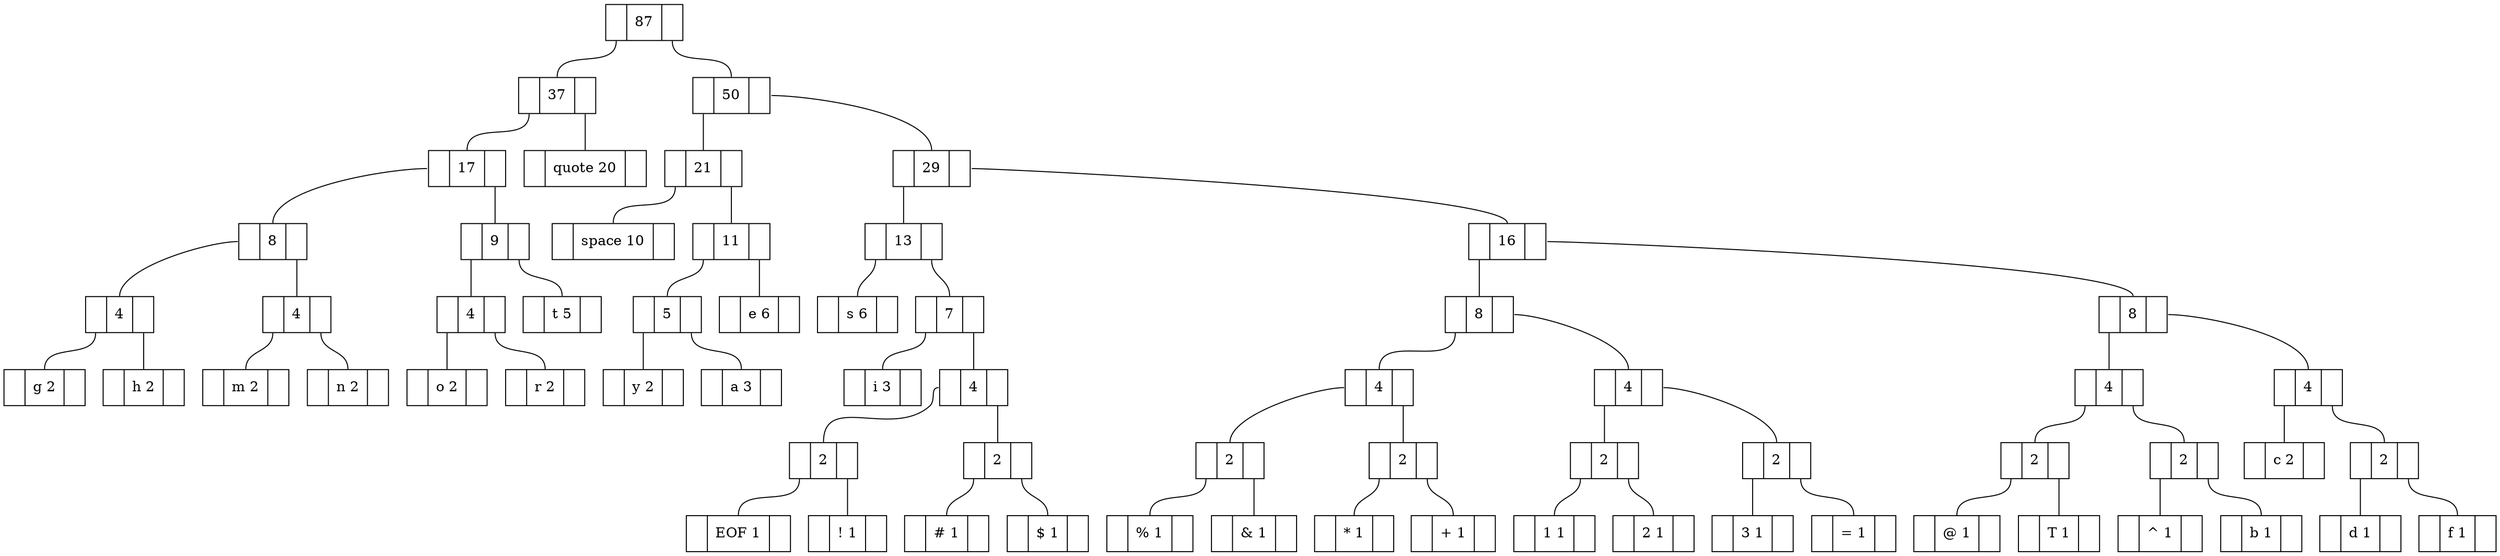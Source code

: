 graph Tree {
	node [shape=record]

	node430771672 [label = "<f0> |<f1>   87|<f2> "]
	node430771672:f0 -- node812117267:f1
	node812117267 [label = "<f0> |<f1>   37|<f2> "]
	node812117267:f0 -- node1996329784:f1
	node1996329784 [label = "<f0> |<f1>   17|<f2> "]
	node1996329784:f0 -- node30178960:f1
	node30178960 [label = "<f0> |<f1>   8|<f2> "]
	node30178960:f0 -- node411640028:f1
	node411640028 [label = "<f0> |<f1>   4|<f2> "]
	node411640028:f0 -- node1389123609:f1
	node1389123609 [label = "<f0> |<f1> g 2|<f2> "]
	node411640028:f2 -- node1705769926:f1
	node1705769926 [label = "<f0> |<f1> h 2|<f2> "]
	node30178960:f2 -- node2115942479:f1
	node2115942479 [label = "<f0> |<f1>   4|<f2> "]
	node2115942479:f0 -- node316050233:f1
	node316050233 [label = "<f0> |<f1> m 2|<f2> "]
	node2115942479:f2 -- node1129207000:f1
	node1129207000 [label = "<f0> |<f1> n 2|<f2> "]
	node1996329784:f2 -- node1269060461:f1
	node1269060461 [label = "<f0> |<f1>   9|<f2> "]
	node1269060461:f0 -- node291586023:f1
	node291586023 [label = "<f0> |<f1>   4|<f2> "]
	node291586023:f0 -- node128606107:f1
	node128606107 [label = "<f0> |<f1> o 2|<f2> "]
	node291586023:f2 -- node1114291467:f1
	node1114291467 [label = "<f0> |<f1> r 2|<f2> "]
	node1269060461:f2 -- node1839284029:f1
	node1839284029 [label = "<f0> |<f1> t 5|<f2> "]
	node812117267:f2 -- node1967060485:f1
	node1967060485 [label = "<f0> |<f1> quote 20|<f2> "]
	node430771672:f2 -- node2022309477:f1
	node2022309477 [label = "<f0> |<f1>   50|<f2> "]
	node2022309477:f0 -- node731698870:f1
	node731698870 [label = "<f0> |<f1>   21|<f2> "]
	node731698870:f0 -- node1171545368:f1
	node1171545368 [label = "<f0> |<f1> space 10|<f2> "]
	node731698870:f2 -- node2032924280:f1
	node2032924280 [label = "<f0> |<f1>   11|<f2> "]
	node2032924280:f0 -- node893550190:f1
	node893550190 [label = "<f0> |<f1>   5|<f2> "]
	node893550190:f0 -- node544899859:f1
	node544899859 [label = "<f0> |<f1> y 2|<f2> "]
	node893550190:f2 -- node1261659405:f1
	node1261659405 [label = "<f0> |<f1> a 3|<f2> "]
	node2032924280:f2 -- node456089357:f1
	node456089357 [label = "<f0> |<f1> e 6|<f2> "]
	node2022309477:f2 -- node1124686956:f1
	node1124686956 [label = "<f0> |<f1>   29|<f2> "]
	node1124686956:f0 -- node462608598:f1
	node462608598 [label = "<f0> |<f1>   13|<f2> "]
	node462608598:f0 -- node1171904446:f1
	node1171904446 [label = "<f0> |<f1> s 6|<f2> "]
	node462608598:f2 -- node1625497285:f1
	node1625497285 [label = "<f0> |<f1>   7|<f2> "]
	node1625497285:f0 -- node1593395508:f1
	node1593395508 [label = "<f0> |<f1> i 3|<f2> "]
	node1625497285:f2 -- node1077224866:f1
	node1077224866 [label = "<f0> |<f1>   4|<f2> "]
	node1077224866:f0 -- node1631178652:f1
	node1631178652 [label = "<f0> |<f1>   2|<f2> "]
	node1631178652:f0 -- node443366562:f1
	node443366562 [label = "<f0> |<f1> EOF 1|<f2> "]
	node1631178652:f2 -- node2041036091:f1
	node2041036091 [label = "<f0> |<f1> ! 1|<f2> "]
	node1077224866:f2 -- node1937287906:f1
	node1937287906 [label = "<f0> |<f1>   2|<f2> "]
	node1937287906:f0 -- node1998263975:f1
	node1998263975 [label = "<f0> |<f1> # 1|<f2> "]
	node1937287906:f2 -- node325872392:f1
	node325872392 [label = "<f0> |<f1> $ 1|<f2> "]
	node1124686956:f2 -- node853992494:f1
	node853992494 [label = "<f0> |<f1>   16|<f2> "]
	node853992494:f0 -- node1418633757:f1
	node1418633757 [label = "<f0> |<f1>   8|<f2> "]
	node1418633757:f0 -- node1614104905:f1
	node1614104905 [label = "<f0> |<f1>   4|<f2> "]
	node1614104905:f0 -- node1247709431:f1
	node1247709431 [label = "<f0> |<f1>   2|<f2> "]
	node1247709431:f0 -- node74593862:f1
	node74593862 [label = "<f0> |<f1> % 1|<f2> "]
	node1247709431:f2 -- node1716072433:f1
	node1716072433 [label = "<f0> |<f1> & 1|<f2> "]
	node1614104905:f2 -- node1324002221:f1
	node1324002221 [label = "<f0> |<f1>   2|<f2> "]
	node1324002221:f0 -- node279778133:f1
	node279778133 [label = "<f0> |<f1> * 1|<f2> "]
	node1324002221:f2 -- node1389378048:f1
	node1389378048 [label = "<f0> |<f1> + 1|<f2> "]
	node1418633757:f2 -- node1687158905:f1
	node1687158905 [label = "<f0> |<f1>   4|<f2> "]
	node1687158905:f0 -- node705641347:f1
	node705641347 [label = "<f0> |<f1>   2|<f2> "]
	node705641347:f0 -- node1309420295:f1
	node1309420295 [label = "<f0> |<f1> 1 1|<f2> "]
	node705641347:f2 -- node14483609:f1
	node14483609 [label = "<f0> |<f1> 2 1|<f2> "]
	node1687158905:f2 -- node760364352:f1
	node760364352 [label = "<f0> |<f1>   2|<f2> "]
	node760364352:f0 -- node1915964414:f1
	node1915964414 [label = "<f0> |<f1> 3 1|<f2> "]
	node760364352:f2 -- node96619333:f1
	node96619333 [label = "<f0> |<f1> = 1|<f2> "]
	node853992494:f2 -- node383492599:f1
	node383492599 [label = "<f0> |<f1>   8|<f2> "]
	node383492599:f0 -- node761686746:f1
	node761686746 [label = "<f0> |<f1>   4|<f2> "]
	node761686746:f0 -- node519120255:f1
	node519120255 [label = "<f0> |<f1>   2|<f2> "]
	node519120255:f0 -- node1775551671:f1
	node1775551671 [label = "<f0> |<f1> @ 1|<f2> "]
	node519120255:f2 -- node264175785:f1
	node264175785 [label = "<f0> |<f1> T 1|<f2> "]
	node761686746:f2 -- node1153720146:f1
	node1153720146 [label = "<f0> |<f1>   2|<f2> "]
	node1153720146:f0 -- node944645059:f1
	node944645059 [label = "<f0> |<f1> ^ 1|<f2> "]
	node1153720146:f2 -- node302904342:f1
	node302904342 [label = "<f0> |<f1> b 1|<f2> "]
	node383492599:f2 -- node1377032604:f1
	node1377032604 [label = "<f0> |<f1>   4|<f2> "]
	node1377032604:f0 -- node355711709:f1
	node355711709 [label = "<f0> |<f1> c 2|<f2> "]
	node1377032604:f2 -- node1999703562:f1
	node1999703562 [label = "<f0> |<f1>   2|<f2> "]
	node1999703562:f0 -- node898690984:f1
	node898690984 [label = "<f0> |<f1> d 1|<f2> "]
	node1999703562:f2 -- node1046878737:f1
	node1046878737 [label = "<f0> |<f1> f 1|<f2> "]
}

